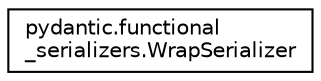 digraph "Graphical Class Hierarchy"
{
 // LATEX_PDF_SIZE
  edge [fontname="Helvetica",fontsize="10",labelfontname="Helvetica",labelfontsize="10"];
  node [fontname="Helvetica",fontsize="10",shape=record];
  rankdir="LR";
  Node0 [label="pydantic.functional\l_serializers.WrapSerializer",height=0.2,width=0.4,color="black", fillcolor="white", style="filled",URL="$classpydantic_1_1functional__serializers_1_1WrapSerializer.html",tooltip=" "];
}
